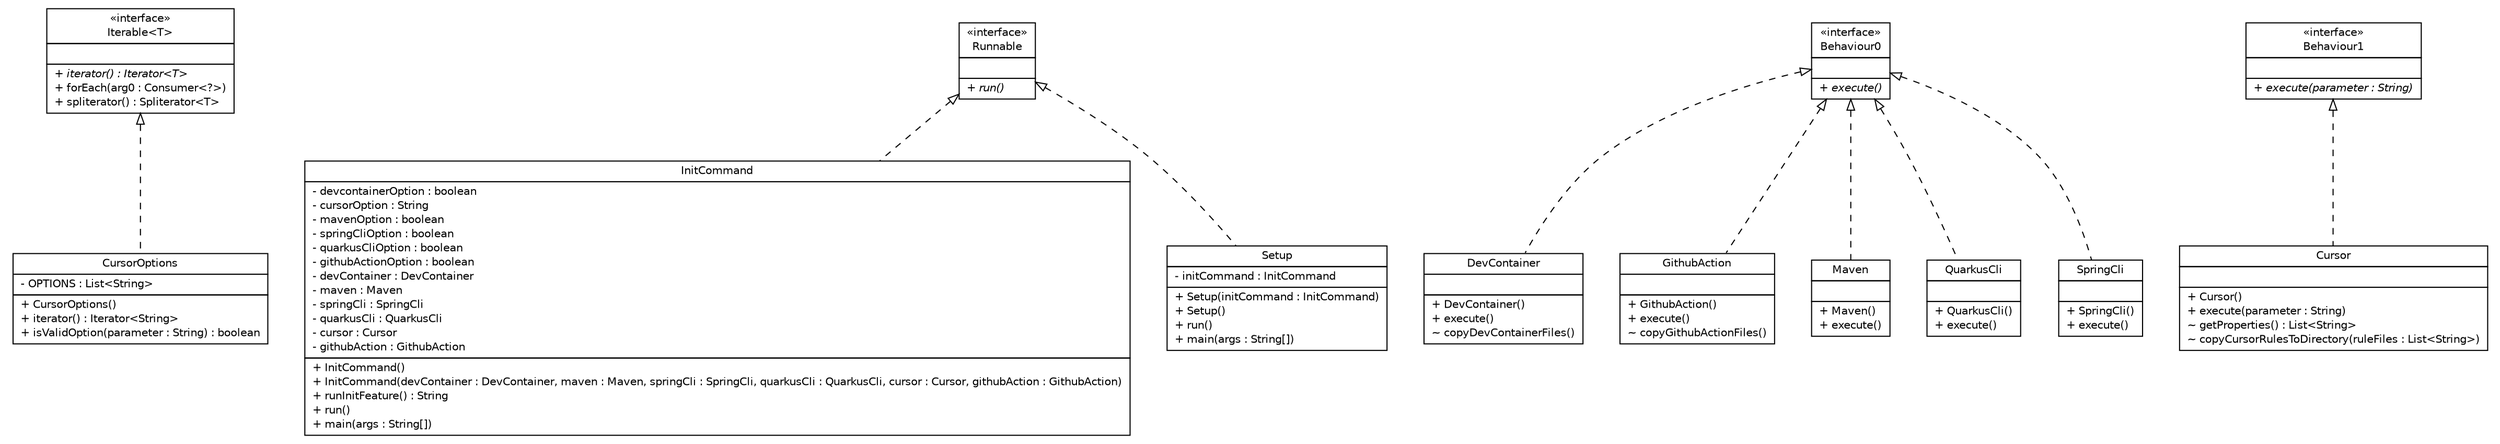 #!/usr/local/bin/dot
#
# Class diagram 
# Generated by UMLGraph version R5_6-24-gf6e263 (http://www.umlgraph.org/)
#

digraph G {
	edge [fontname="Helvetica",fontsize=10,labelfontname="Helvetica",labelfontsize=10];
	node [fontname="Helvetica",fontsize=10,shape=plaintext];
	nodesep=0.25;
	ranksep=0.5;
	// info.jab.jbang.CursorOptions
	c0 [label=<<table title="info.jab.jbang.CursorOptions" border="0" cellborder="1" cellspacing="0" cellpadding="2" port="p">
		<tr><td><table border="0" cellspacing="0" cellpadding="1">
<tr><td align="center" balign="center"> CursorOptions </td></tr>
		</table></td></tr>
		<tr><td><table border="0" cellspacing="0" cellpadding="1">
<tr><td align="left" balign="left"> - OPTIONS : List&lt;String&gt; </td></tr>
		</table></td></tr>
		<tr><td><table border="0" cellspacing="0" cellpadding="1">
<tr><td align="left" balign="left"> + CursorOptions() </td></tr>
<tr><td align="left" balign="left"> + iterator() : Iterator&lt;String&gt; </td></tr>
<tr><td align="left" balign="left"> + isValidOption(parameter : String) : boolean </td></tr>
		</table></td></tr>
		</table>>, URL="null", fontname="Helvetica", fontcolor="black", fontsize=10.0];
	// info.jab.jbang.InitCommand
	c1 [label=<<table title="info.jab.jbang.InitCommand" border="0" cellborder="1" cellspacing="0" cellpadding="2" port="p">
		<tr><td><table border="0" cellspacing="0" cellpadding="1">
<tr><td align="center" balign="center"> InitCommand </td></tr>
		</table></td></tr>
		<tr><td><table border="0" cellspacing="0" cellpadding="1">
<tr><td align="left" balign="left"> - devcontainerOption : boolean </td></tr>
<tr><td align="left" balign="left"> - cursorOption : String </td></tr>
<tr><td align="left" balign="left"> - mavenOption : boolean </td></tr>
<tr><td align="left" balign="left"> - springCliOption : boolean </td></tr>
<tr><td align="left" balign="left"> - quarkusCliOption : boolean </td></tr>
<tr><td align="left" balign="left"> - githubActionOption : boolean </td></tr>
<tr><td align="left" balign="left"> - devContainer : DevContainer </td></tr>
<tr><td align="left" balign="left"> - maven : Maven </td></tr>
<tr><td align="left" balign="left"> - springCli : SpringCli </td></tr>
<tr><td align="left" balign="left"> - quarkusCli : QuarkusCli </td></tr>
<tr><td align="left" balign="left"> - cursor : Cursor </td></tr>
<tr><td align="left" balign="left"> - githubAction : GithubAction </td></tr>
		</table></td></tr>
		<tr><td><table border="0" cellspacing="0" cellpadding="1">
<tr><td align="left" balign="left"> + InitCommand() </td></tr>
<tr><td align="left" balign="left"> + InitCommand(devContainer : DevContainer, maven : Maven, springCli : SpringCli, quarkusCli : QuarkusCli, cursor : Cursor, githubAction : GithubAction) </td></tr>
<tr><td align="left" balign="left"> + runInitFeature() : String </td></tr>
<tr><td align="left" balign="left"> + run() </td></tr>
<tr><td align="left" balign="left"> + main(args : String[]) </td></tr>
		</table></td></tr>
		</table>>, URL="null", fontname="Helvetica", fontcolor="black", fontsize=10.0];
	// info.jab.jbang.Setup
	c2 [label=<<table title="info.jab.jbang.Setup" border="0" cellborder="1" cellspacing="0" cellpadding="2" port="p">
		<tr><td><table border="0" cellspacing="0" cellpadding="1">
<tr><td align="center" balign="center"> Setup </td></tr>
		</table></td></tr>
		<tr><td><table border="0" cellspacing="0" cellpadding="1">
<tr><td align="left" balign="left"> - initCommand : InitCommand </td></tr>
		</table></td></tr>
		<tr><td><table border="0" cellspacing="0" cellpadding="1">
<tr><td align="left" balign="left"> + Setup(initCommand : InitCommand) </td></tr>
<tr><td align="left" balign="left"> + Setup() </td></tr>
<tr><td align="left" balign="left"> + run() </td></tr>
<tr><td align="left" balign="left"> + main(args : String[]) </td></tr>
		</table></td></tr>
		</table>>, URL="null", fontname="Helvetica", fontcolor="black", fontsize=10.0];
	// info.jab.jbang.behaviours.Behaviour0
	c3 [label=<<table title="info.jab.jbang.behaviours.Behaviour0" border="0" cellborder="1" cellspacing="0" cellpadding="2" port="p">
		<tr><td><table border="0" cellspacing="0" cellpadding="1">
<tr><td align="center" balign="center"> &#171;interface&#187; </td></tr>
<tr><td align="center" balign="center"> Behaviour0 </td></tr>
		</table></td></tr>
		<tr><td><table border="0" cellspacing="0" cellpadding="1">
<tr><td align="left" balign="left">  </td></tr>
		</table></td></tr>
		<tr><td><table border="0" cellspacing="0" cellpadding="1">
<tr><td align="left" balign="left"><font face="Helvetica-Oblique" point-size="10.0"> + execute() </font></td></tr>
		</table></td></tr>
		</table>>, URL="null", fontname="Helvetica", fontcolor="black", fontsize=10.0];
	// info.jab.jbang.behaviours.Behaviour1
	c4 [label=<<table title="info.jab.jbang.behaviours.Behaviour1" border="0" cellborder="1" cellspacing="0" cellpadding="2" port="p">
		<tr><td><table border="0" cellspacing="0" cellpadding="1">
<tr><td align="center" balign="center"> &#171;interface&#187; </td></tr>
<tr><td align="center" balign="center"> Behaviour1 </td></tr>
		</table></td></tr>
		<tr><td><table border="0" cellspacing="0" cellpadding="1">
<tr><td align="left" balign="left">  </td></tr>
		</table></td></tr>
		<tr><td><table border="0" cellspacing="0" cellpadding="1">
<tr><td align="left" balign="left"><font face="Helvetica-Oblique" point-size="10.0"> + execute(parameter : String) </font></td></tr>
		</table></td></tr>
		</table>>, URL="null", fontname="Helvetica", fontcolor="black", fontsize=10.0];
	// info.jab.jbang.behaviours.Cursor
	c5 [label=<<table title="info.jab.jbang.behaviours.Cursor" border="0" cellborder="1" cellspacing="0" cellpadding="2" port="p">
		<tr><td><table border="0" cellspacing="0" cellpadding="1">
<tr><td align="center" balign="center"> Cursor </td></tr>
		</table></td></tr>
		<tr><td><table border="0" cellspacing="0" cellpadding="1">
<tr><td align="left" balign="left">  </td></tr>
		</table></td></tr>
		<tr><td><table border="0" cellspacing="0" cellpadding="1">
<tr><td align="left" balign="left"> + Cursor() </td></tr>
<tr><td align="left" balign="left"> + execute(parameter : String) </td></tr>
<tr><td align="left" balign="left"> ~ getProperties() : List&lt;String&gt; </td></tr>
<tr><td align="left" balign="left"> ~ copyCursorRulesToDirectory(ruleFiles : List&lt;String&gt;) </td></tr>
		</table></td></tr>
		</table>>, URL="null", fontname="Helvetica", fontcolor="black", fontsize=10.0];
	// info.jab.jbang.behaviours.DevContainer
	c6 [label=<<table title="info.jab.jbang.behaviours.DevContainer" border="0" cellborder="1" cellspacing="0" cellpadding="2" port="p">
		<tr><td><table border="0" cellspacing="0" cellpadding="1">
<tr><td align="center" balign="center"> DevContainer </td></tr>
		</table></td></tr>
		<tr><td><table border="0" cellspacing="0" cellpadding="1">
<tr><td align="left" balign="left">  </td></tr>
		</table></td></tr>
		<tr><td><table border="0" cellspacing="0" cellpadding="1">
<tr><td align="left" balign="left"> + DevContainer() </td></tr>
<tr><td align="left" balign="left"> + execute() </td></tr>
<tr><td align="left" balign="left"> ~ copyDevContainerFiles() </td></tr>
		</table></td></tr>
		</table>>, URL="null", fontname="Helvetica", fontcolor="black", fontsize=10.0];
	// info.jab.jbang.behaviours.GithubAction
	c7 [label=<<table title="info.jab.jbang.behaviours.GithubAction" border="0" cellborder="1" cellspacing="0" cellpadding="2" port="p">
		<tr><td><table border="0" cellspacing="0" cellpadding="1">
<tr><td align="center" balign="center"> GithubAction </td></tr>
		</table></td></tr>
		<tr><td><table border="0" cellspacing="0" cellpadding="1">
<tr><td align="left" balign="left">  </td></tr>
		</table></td></tr>
		<tr><td><table border="0" cellspacing="0" cellpadding="1">
<tr><td align="left" balign="left"> + GithubAction() </td></tr>
<tr><td align="left" balign="left"> + execute() </td></tr>
<tr><td align="left" balign="left"> ~ copyGithubActionFiles() </td></tr>
		</table></td></tr>
		</table>>, URL="null", fontname="Helvetica", fontcolor="black", fontsize=10.0];
	// info.jab.jbang.behaviours.Maven
	c8 [label=<<table title="info.jab.jbang.behaviours.Maven" border="0" cellborder="1" cellspacing="0" cellpadding="2" port="p">
		<tr><td><table border="0" cellspacing="0" cellpadding="1">
<tr><td align="center" balign="center"> Maven </td></tr>
		</table></td></tr>
		<tr><td><table border="0" cellspacing="0" cellpadding="1">
<tr><td align="left" balign="left">  </td></tr>
		</table></td></tr>
		<tr><td><table border="0" cellspacing="0" cellpadding="1">
<tr><td align="left" balign="left"> + Maven() </td></tr>
<tr><td align="left" balign="left"> + execute() </td></tr>
		</table></td></tr>
		</table>>, URL="null", fontname="Helvetica", fontcolor="black", fontsize=10.0];
	// info.jab.jbang.behaviours.QuarkusCli
	c9 [label=<<table title="info.jab.jbang.behaviours.QuarkusCli" border="0" cellborder="1" cellspacing="0" cellpadding="2" port="p">
		<tr><td><table border="0" cellspacing="0" cellpadding="1">
<tr><td align="center" balign="center"> QuarkusCli </td></tr>
		</table></td></tr>
		<tr><td><table border="0" cellspacing="0" cellpadding="1">
<tr><td align="left" balign="left">  </td></tr>
		</table></td></tr>
		<tr><td><table border="0" cellspacing="0" cellpadding="1">
<tr><td align="left" balign="left"> + QuarkusCli() </td></tr>
<tr><td align="left" balign="left"> + execute() </td></tr>
		</table></td></tr>
		</table>>, URL="null", fontname="Helvetica", fontcolor="black", fontsize=10.0];
	// info.jab.jbang.behaviours.SpringCli
	c10 [label=<<table title="info.jab.jbang.behaviours.SpringCli" border="0" cellborder="1" cellspacing="0" cellpadding="2" port="p">
		<tr><td><table border="0" cellspacing="0" cellpadding="1">
<tr><td align="center" balign="center"> SpringCli </td></tr>
		</table></td></tr>
		<tr><td><table border="0" cellspacing="0" cellpadding="1">
<tr><td align="left" balign="left">  </td></tr>
		</table></td></tr>
		<tr><td><table border="0" cellspacing="0" cellpadding="1">
<tr><td align="left" balign="left"> + SpringCli() </td></tr>
<tr><td align="left" balign="left"> + execute() </td></tr>
		</table></td></tr>
		</table>>, URL="null", fontname="Helvetica", fontcolor="black", fontsize=10.0];
	//info.jab.jbang.CursorOptions implements java.lang.Iterable<T>
	c11:p -> c0:p [dir=back,arrowtail=empty,style=dashed];
	//info.jab.jbang.InitCommand implements java.lang.Runnable
	c12:p -> c1:p [dir=back,arrowtail=empty,style=dashed];
	//info.jab.jbang.Setup implements java.lang.Runnable
	c12:p -> c2:p [dir=back,arrowtail=empty,style=dashed];
	//info.jab.jbang.behaviours.Cursor implements info.jab.jbang.behaviours.Behaviour1
	c4:p -> c5:p [dir=back,arrowtail=empty,style=dashed];
	//info.jab.jbang.behaviours.DevContainer implements info.jab.jbang.behaviours.Behaviour0
	c3:p -> c6:p [dir=back,arrowtail=empty,style=dashed];
	//info.jab.jbang.behaviours.GithubAction implements info.jab.jbang.behaviours.Behaviour0
	c3:p -> c7:p [dir=back,arrowtail=empty,style=dashed];
	//info.jab.jbang.behaviours.Maven implements info.jab.jbang.behaviours.Behaviour0
	c3:p -> c8:p [dir=back,arrowtail=empty,style=dashed];
	//info.jab.jbang.behaviours.QuarkusCli implements info.jab.jbang.behaviours.Behaviour0
	c3:p -> c9:p [dir=back,arrowtail=empty,style=dashed];
	//info.jab.jbang.behaviours.SpringCli implements info.jab.jbang.behaviours.Behaviour0
	c3:p -> c10:p [dir=back,arrowtail=empty,style=dashed];
	// java.lang.Runnable
	c12 [label=<<table title="java.lang.Runnable" border="0" cellborder="1" cellspacing="0" cellpadding="2" port="p" href="http://java.sun.com/j2se/1.4.2/docs/api/java/lang/Runnable.html">
		<tr><td><table border="0" cellspacing="0" cellpadding="1">
<tr><td align="center" balign="center"> &#171;interface&#187; </td></tr>
<tr><td align="center" balign="center"> Runnable </td></tr>
		</table></td></tr>
		<tr><td><table border="0" cellspacing="0" cellpadding="1">
<tr><td align="left" balign="left">  </td></tr>
		</table></td></tr>
		<tr><td><table border="0" cellspacing="0" cellpadding="1">
<tr><td align="left" balign="left"><font face="Helvetica-Oblique" point-size="10.0"> + run() </font></td></tr>
		</table></td></tr>
		</table>>, URL="http://java.sun.com/j2se/1.4.2/docs/api/java/lang/Runnable.html", fontname="Helvetica", fontcolor="black", fontsize=10.0];
	// java.lang.Iterable<T>
	c11 [label=<<table title="java.lang.Iterable" border="0" cellborder="1" cellspacing="0" cellpadding="2" port="p" href="http://java.sun.com/j2se/1.4.2/docs/api/java/lang/Iterable.html">
		<tr><td><table border="0" cellspacing="0" cellpadding="1">
<tr><td align="center" balign="center"> &#171;interface&#187; </td></tr>
<tr><td align="center" balign="center"> Iterable&lt;T&gt; </td></tr>
		</table></td></tr>
		<tr><td><table border="0" cellspacing="0" cellpadding="1">
<tr><td align="left" balign="left">  </td></tr>
		</table></td></tr>
		<tr><td><table border="0" cellspacing="0" cellpadding="1">
<tr><td align="left" balign="left"><font face="Helvetica-Oblique" point-size="10.0"> + iterator() : Iterator&lt;T&gt; </font></td></tr>
<tr><td align="left" balign="left"> + forEach(arg0 : Consumer&lt;?&gt;) </td></tr>
<tr><td align="left" balign="left"> + spliterator() : Spliterator&lt;T&gt; </td></tr>
		</table></td></tr>
		</table>>, URL="http://java.sun.com/j2se/1.4.2/docs/api/java/lang/Iterable.html", fontname="Helvetica", fontcolor="black", fontsize=10.0];
}

